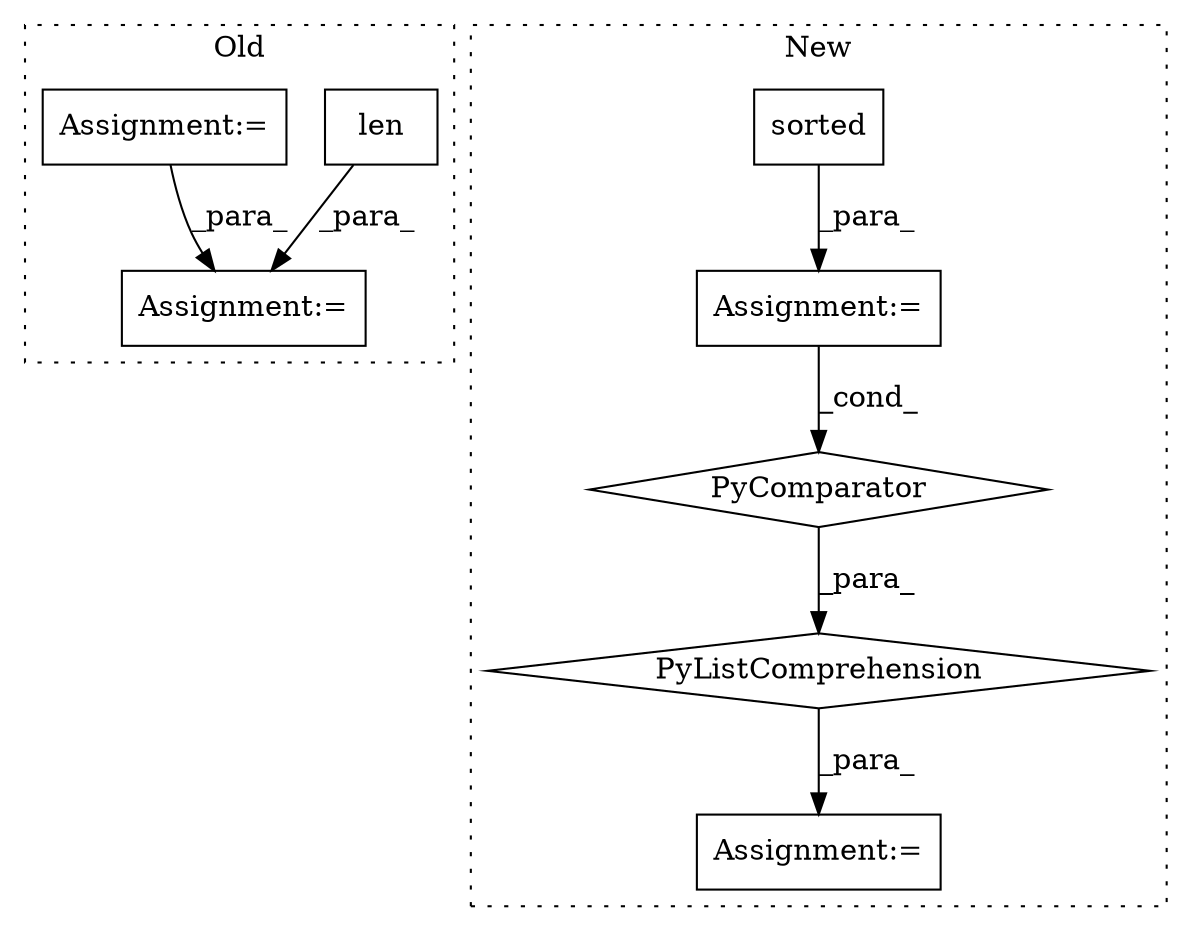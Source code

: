 digraph G {
subgraph cluster0 {
1 [label="len" a="32" s="27398,27410" l="4,1" shape="box"];
4 [label="Assignment:=" a="7" s="27396" l="2" shape="box"];
5 [label="Assignment:=" a="7" s="27016" l="1" shape="box"];
label = "Old";
style="dotted";
}
subgraph cluster1 {
2 [label="sorted" a="32" s="27275,27295" l="7,1" shape="box"];
3 [label="Assignment:=" a="7" s="27433" l="29" shape="box"];
6 [label="Assignment:=" a="7" s="27329" l="16" shape="box"];
7 [label="PyComparator" a="113" s="27433" l="29" shape="diamond"];
8 [label="PyListComprehension" a="109" s="27345" l="125" shape="diamond"];
label = "New";
style="dotted";
}
1 -> 4 [label="_para_"];
2 -> 3 [label="_para_"];
3 -> 7 [label="_cond_"];
5 -> 4 [label="_para_"];
7 -> 8 [label="_para_"];
8 -> 6 [label="_para_"];
}